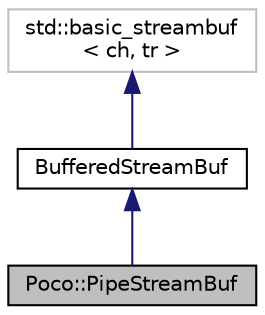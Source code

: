 digraph "Poco::PipeStreamBuf"
{
 // LATEX_PDF_SIZE
  edge [fontname="Helvetica",fontsize="10",labelfontname="Helvetica",labelfontsize="10"];
  node [fontname="Helvetica",fontsize="10",shape=record];
  Node1 [label="Poco::PipeStreamBuf",height=0.2,width=0.4,color="black", fillcolor="grey75", style="filled", fontcolor="black",tooltip="This is the streambuf class used for reading from and writing to a Pipe."];
  Node2 -> Node1 [dir="back",color="midnightblue",fontsize="10",style="solid",fontname="Helvetica"];
  Node2 [label="BufferedStreamBuf",height=0.2,width=0.4,color="black", fillcolor="white", style="filled",URL="$classPoco_1_1BasicBufferedStreamBuf.html",tooltip=" "];
  Node3 -> Node2 [dir="back",color="midnightblue",fontsize="10",style="solid",fontname="Helvetica"];
  Node3 [label="std::basic_streambuf\l\< ch, tr \>",height=0.2,width=0.4,color="grey75", fillcolor="white", style="filled",tooltip=" "];
}
